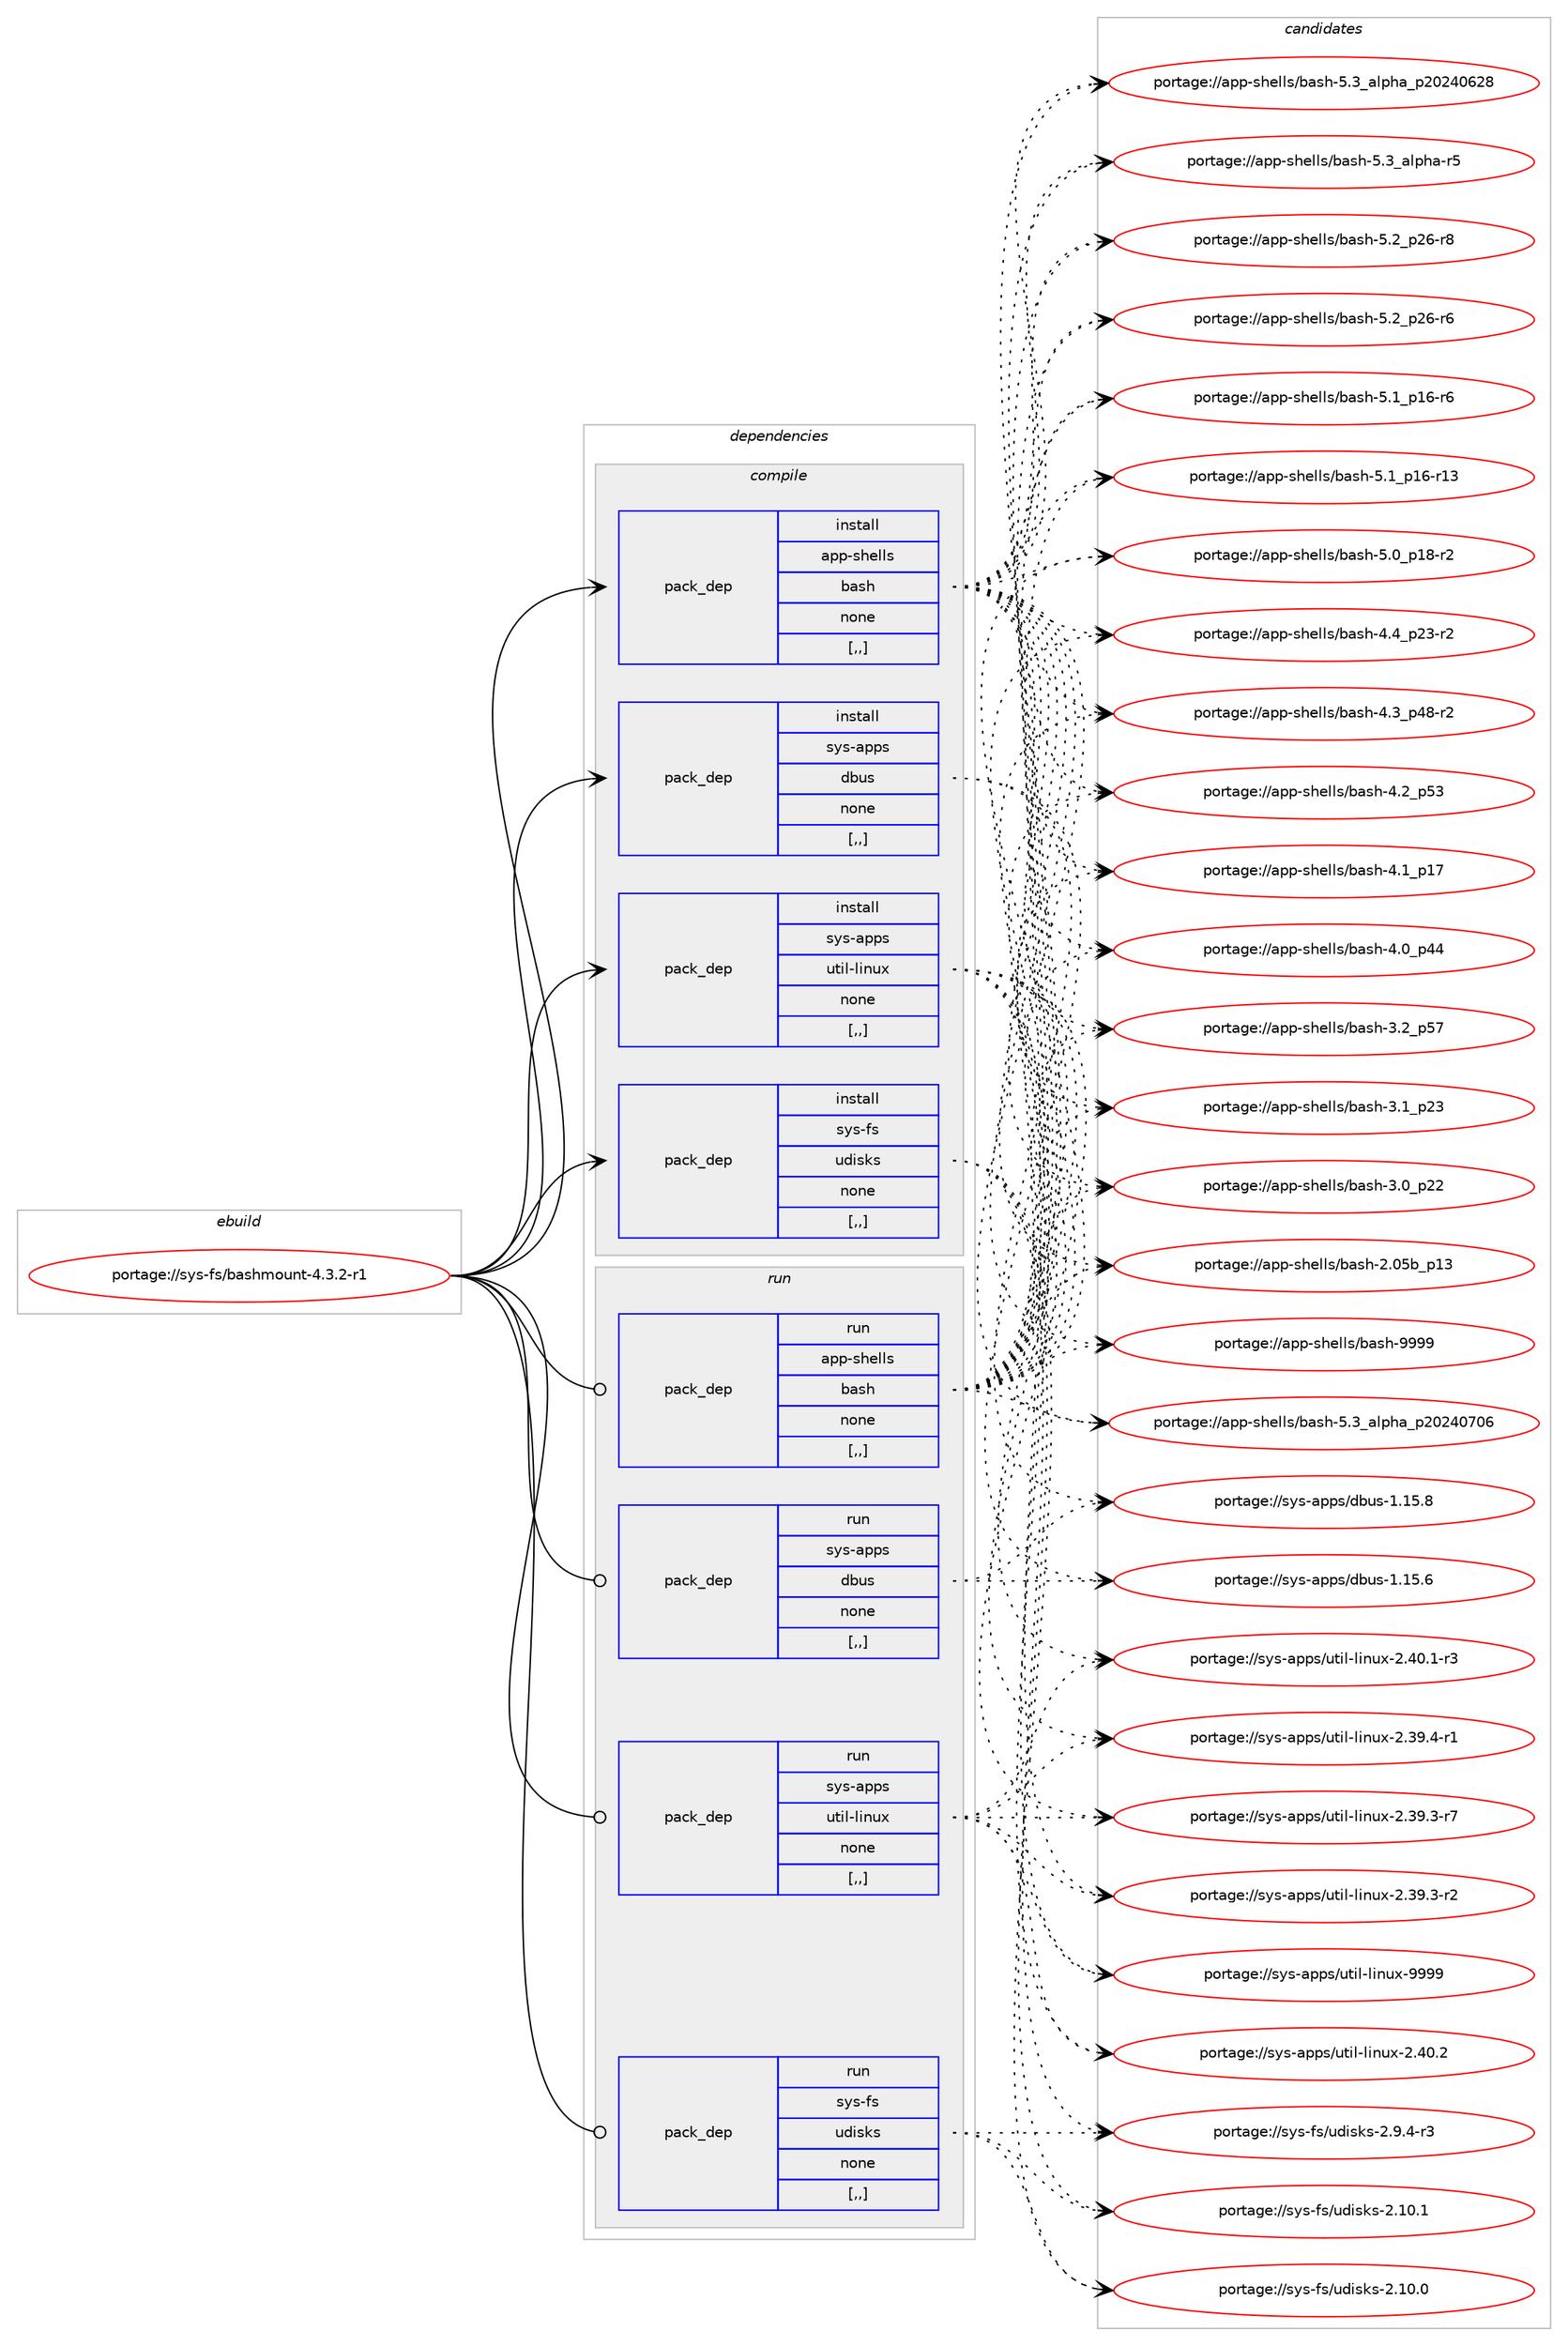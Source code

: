 digraph prolog {

# *************
# Graph options
# *************

newrank=true;
concentrate=true;
compound=true;
graph [rankdir=LR,fontname=Helvetica,fontsize=10,ranksep=1.5];#, ranksep=2.5, nodesep=0.2];
edge  [arrowhead=vee];
node  [fontname=Helvetica,fontsize=10];

# **********
# The ebuild
# **********

subgraph cluster_leftcol {
color=gray;
rank=same;
label=<<i>ebuild</i>>;
id [label="portage://sys-fs/bashmount-4.3.2-r1", color=red, width=4, href="../sys-fs/bashmount-4.3.2-r1.svg"];
}

# ****************
# The dependencies
# ****************

subgraph cluster_midcol {
color=gray;
label=<<i>dependencies</i>>;
subgraph cluster_compile {
fillcolor="#eeeeee";
style=filled;
label=<<i>compile</i>>;
subgraph pack314659 {
dependency433115 [label=<<TABLE BORDER="0" CELLBORDER="1" CELLSPACING="0" CELLPADDING="4" WIDTH="220"><TR><TD ROWSPAN="6" CELLPADDING="30">pack_dep</TD></TR><TR><TD WIDTH="110">install</TD></TR><TR><TD>app-shells</TD></TR><TR><TD>bash</TD></TR><TR><TD>none</TD></TR><TR><TD>[,,]</TD></TR></TABLE>>, shape=none, color=blue];
}
id:e -> dependency433115:w [weight=20,style="solid",arrowhead="vee"];
subgraph pack314660 {
dependency433116 [label=<<TABLE BORDER="0" CELLBORDER="1" CELLSPACING="0" CELLPADDING="4" WIDTH="220"><TR><TD ROWSPAN="6" CELLPADDING="30">pack_dep</TD></TR><TR><TD WIDTH="110">install</TD></TR><TR><TD>sys-apps</TD></TR><TR><TD>dbus</TD></TR><TR><TD>none</TD></TR><TR><TD>[,,]</TD></TR></TABLE>>, shape=none, color=blue];
}
id:e -> dependency433116:w [weight=20,style="solid",arrowhead="vee"];
subgraph pack314661 {
dependency433117 [label=<<TABLE BORDER="0" CELLBORDER="1" CELLSPACING="0" CELLPADDING="4" WIDTH="220"><TR><TD ROWSPAN="6" CELLPADDING="30">pack_dep</TD></TR><TR><TD WIDTH="110">install</TD></TR><TR><TD>sys-apps</TD></TR><TR><TD>util-linux</TD></TR><TR><TD>none</TD></TR><TR><TD>[,,]</TD></TR></TABLE>>, shape=none, color=blue];
}
id:e -> dependency433117:w [weight=20,style="solid",arrowhead="vee"];
subgraph pack314662 {
dependency433118 [label=<<TABLE BORDER="0" CELLBORDER="1" CELLSPACING="0" CELLPADDING="4" WIDTH="220"><TR><TD ROWSPAN="6" CELLPADDING="30">pack_dep</TD></TR><TR><TD WIDTH="110">install</TD></TR><TR><TD>sys-fs</TD></TR><TR><TD>udisks</TD></TR><TR><TD>none</TD></TR><TR><TD>[,,]</TD></TR></TABLE>>, shape=none, color=blue];
}
id:e -> dependency433118:w [weight=20,style="solid",arrowhead="vee"];
}
subgraph cluster_compileandrun {
fillcolor="#eeeeee";
style=filled;
label=<<i>compile and run</i>>;
}
subgraph cluster_run {
fillcolor="#eeeeee";
style=filled;
label=<<i>run</i>>;
subgraph pack314663 {
dependency433119 [label=<<TABLE BORDER="0" CELLBORDER="1" CELLSPACING="0" CELLPADDING="4" WIDTH="220"><TR><TD ROWSPAN="6" CELLPADDING="30">pack_dep</TD></TR><TR><TD WIDTH="110">run</TD></TR><TR><TD>app-shells</TD></TR><TR><TD>bash</TD></TR><TR><TD>none</TD></TR><TR><TD>[,,]</TD></TR></TABLE>>, shape=none, color=blue];
}
id:e -> dependency433119:w [weight=20,style="solid",arrowhead="odot"];
subgraph pack314664 {
dependency433120 [label=<<TABLE BORDER="0" CELLBORDER="1" CELLSPACING="0" CELLPADDING="4" WIDTH="220"><TR><TD ROWSPAN="6" CELLPADDING="30">pack_dep</TD></TR><TR><TD WIDTH="110">run</TD></TR><TR><TD>sys-apps</TD></TR><TR><TD>dbus</TD></TR><TR><TD>none</TD></TR><TR><TD>[,,]</TD></TR></TABLE>>, shape=none, color=blue];
}
id:e -> dependency433120:w [weight=20,style="solid",arrowhead="odot"];
subgraph pack314665 {
dependency433121 [label=<<TABLE BORDER="0" CELLBORDER="1" CELLSPACING="0" CELLPADDING="4" WIDTH="220"><TR><TD ROWSPAN="6" CELLPADDING="30">pack_dep</TD></TR><TR><TD WIDTH="110">run</TD></TR><TR><TD>sys-apps</TD></TR><TR><TD>util-linux</TD></TR><TR><TD>none</TD></TR><TR><TD>[,,]</TD></TR></TABLE>>, shape=none, color=blue];
}
id:e -> dependency433121:w [weight=20,style="solid",arrowhead="odot"];
subgraph pack314666 {
dependency433122 [label=<<TABLE BORDER="0" CELLBORDER="1" CELLSPACING="0" CELLPADDING="4" WIDTH="220"><TR><TD ROWSPAN="6" CELLPADDING="30">pack_dep</TD></TR><TR><TD WIDTH="110">run</TD></TR><TR><TD>sys-fs</TD></TR><TR><TD>udisks</TD></TR><TR><TD>none</TD></TR><TR><TD>[,,]</TD></TR></TABLE>>, shape=none, color=blue];
}
id:e -> dependency433122:w [weight=20,style="solid",arrowhead="odot"];
}
}

# **************
# The candidates
# **************

subgraph cluster_choices {
rank=same;
color=gray;
label=<<i>candidates</i>>;

subgraph choice314659 {
color=black;
nodesep=1;
choice97112112451151041011081081154798971151044557575757 [label="portage://app-shells/bash-9999", color=red, width=4,href="../app-shells/bash-9999.svg"];
choice971121124511510410110810811547989711510445534651959710811210497951125048505248554854 [label="portage://app-shells/bash-5.3_alpha_p20240706", color=red, width=4,href="../app-shells/bash-5.3_alpha_p20240706.svg"];
choice971121124511510410110810811547989711510445534651959710811210497951125048505248545056 [label="portage://app-shells/bash-5.3_alpha_p20240628", color=red, width=4,href="../app-shells/bash-5.3_alpha_p20240628.svg"];
choice9711211245115104101108108115479897115104455346519597108112104974511453 [label="portage://app-shells/bash-5.3_alpha-r5", color=red, width=4,href="../app-shells/bash-5.3_alpha-r5.svg"];
choice9711211245115104101108108115479897115104455346509511250544511456 [label="portage://app-shells/bash-5.2_p26-r8", color=red, width=4,href="../app-shells/bash-5.2_p26-r8.svg"];
choice9711211245115104101108108115479897115104455346509511250544511454 [label="portage://app-shells/bash-5.2_p26-r6", color=red, width=4,href="../app-shells/bash-5.2_p26-r6.svg"];
choice9711211245115104101108108115479897115104455346499511249544511454 [label="portage://app-shells/bash-5.1_p16-r6", color=red, width=4,href="../app-shells/bash-5.1_p16-r6.svg"];
choice971121124511510410110810811547989711510445534649951124954451144951 [label="portage://app-shells/bash-5.1_p16-r13", color=red, width=4,href="../app-shells/bash-5.1_p16-r13.svg"];
choice9711211245115104101108108115479897115104455346489511249564511450 [label="portage://app-shells/bash-5.0_p18-r2", color=red, width=4,href="../app-shells/bash-5.0_p18-r2.svg"];
choice9711211245115104101108108115479897115104455246529511250514511450 [label="portage://app-shells/bash-4.4_p23-r2", color=red, width=4,href="../app-shells/bash-4.4_p23-r2.svg"];
choice9711211245115104101108108115479897115104455246519511252564511450 [label="portage://app-shells/bash-4.3_p48-r2", color=red, width=4,href="../app-shells/bash-4.3_p48-r2.svg"];
choice971121124511510410110810811547989711510445524650951125351 [label="portage://app-shells/bash-4.2_p53", color=red, width=4,href="../app-shells/bash-4.2_p53.svg"];
choice971121124511510410110810811547989711510445524649951124955 [label="portage://app-shells/bash-4.1_p17", color=red, width=4,href="../app-shells/bash-4.1_p17.svg"];
choice971121124511510410110810811547989711510445524648951125252 [label="portage://app-shells/bash-4.0_p44", color=red, width=4,href="../app-shells/bash-4.0_p44.svg"];
choice971121124511510410110810811547989711510445514650951125355 [label="portage://app-shells/bash-3.2_p57", color=red, width=4,href="../app-shells/bash-3.2_p57.svg"];
choice971121124511510410110810811547989711510445514649951125051 [label="portage://app-shells/bash-3.1_p23", color=red, width=4,href="../app-shells/bash-3.1_p23.svg"];
choice971121124511510410110810811547989711510445514648951125050 [label="portage://app-shells/bash-3.0_p22", color=red, width=4,href="../app-shells/bash-3.0_p22.svg"];
choice9711211245115104101108108115479897115104455046485398951124951 [label="portage://app-shells/bash-2.05b_p13", color=red, width=4,href="../app-shells/bash-2.05b_p13.svg"];
dependency433115:e -> choice97112112451151041011081081154798971151044557575757:w [style=dotted,weight="100"];
dependency433115:e -> choice971121124511510410110810811547989711510445534651959710811210497951125048505248554854:w [style=dotted,weight="100"];
dependency433115:e -> choice971121124511510410110810811547989711510445534651959710811210497951125048505248545056:w [style=dotted,weight="100"];
dependency433115:e -> choice9711211245115104101108108115479897115104455346519597108112104974511453:w [style=dotted,weight="100"];
dependency433115:e -> choice9711211245115104101108108115479897115104455346509511250544511456:w [style=dotted,weight="100"];
dependency433115:e -> choice9711211245115104101108108115479897115104455346509511250544511454:w [style=dotted,weight="100"];
dependency433115:e -> choice9711211245115104101108108115479897115104455346499511249544511454:w [style=dotted,weight="100"];
dependency433115:e -> choice971121124511510410110810811547989711510445534649951124954451144951:w [style=dotted,weight="100"];
dependency433115:e -> choice9711211245115104101108108115479897115104455346489511249564511450:w [style=dotted,weight="100"];
dependency433115:e -> choice9711211245115104101108108115479897115104455246529511250514511450:w [style=dotted,weight="100"];
dependency433115:e -> choice9711211245115104101108108115479897115104455246519511252564511450:w [style=dotted,weight="100"];
dependency433115:e -> choice971121124511510410110810811547989711510445524650951125351:w [style=dotted,weight="100"];
dependency433115:e -> choice971121124511510410110810811547989711510445524649951124955:w [style=dotted,weight="100"];
dependency433115:e -> choice971121124511510410110810811547989711510445524648951125252:w [style=dotted,weight="100"];
dependency433115:e -> choice971121124511510410110810811547989711510445514650951125355:w [style=dotted,weight="100"];
dependency433115:e -> choice971121124511510410110810811547989711510445514649951125051:w [style=dotted,weight="100"];
dependency433115:e -> choice971121124511510410110810811547989711510445514648951125050:w [style=dotted,weight="100"];
dependency433115:e -> choice9711211245115104101108108115479897115104455046485398951124951:w [style=dotted,weight="100"];
}
subgraph choice314660 {
color=black;
nodesep=1;
choice1151211154597112112115471009811711545494649534656 [label="portage://sys-apps/dbus-1.15.8", color=red, width=4,href="../sys-apps/dbus-1.15.8.svg"];
choice1151211154597112112115471009811711545494649534654 [label="portage://sys-apps/dbus-1.15.6", color=red, width=4,href="../sys-apps/dbus-1.15.6.svg"];
dependency433116:e -> choice1151211154597112112115471009811711545494649534656:w [style=dotted,weight="100"];
dependency433116:e -> choice1151211154597112112115471009811711545494649534654:w [style=dotted,weight="100"];
}
subgraph choice314661 {
color=black;
nodesep=1;
choice115121115459711211211547117116105108451081051101171204557575757 [label="portage://sys-apps/util-linux-9999", color=red, width=4,href="../sys-apps/util-linux-9999.svg"];
choice1151211154597112112115471171161051084510810511011712045504652484650 [label="portage://sys-apps/util-linux-2.40.2", color=red, width=4,href="../sys-apps/util-linux-2.40.2.svg"];
choice11512111545971121121154711711610510845108105110117120455046524846494511451 [label="portage://sys-apps/util-linux-2.40.1-r3", color=red, width=4,href="../sys-apps/util-linux-2.40.1-r3.svg"];
choice11512111545971121121154711711610510845108105110117120455046515746524511449 [label="portage://sys-apps/util-linux-2.39.4-r1", color=red, width=4,href="../sys-apps/util-linux-2.39.4-r1.svg"];
choice11512111545971121121154711711610510845108105110117120455046515746514511455 [label="portage://sys-apps/util-linux-2.39.3-r7", color=red, width=4,href="../sys-apps/util-linux-2.39.3-r7.svg"];
choice11512111545971121121154711711610510845108105110117120455046515746514511450 [label="portage://sys-apps/util-linux-2.39.3-r2", color=red, width=4,href="../sys-apps/util-linux-2.39.3-r2.svg"];
dependency433117:e -> choice115121115459711211211547117116105108451081051101171204557575757:w [style=dotted,weight="100"];
dependency433117:e -> choice1151211154597112112115471171161051084510810511011712045504652484650:w [style=dotted,weight="100"];
dependency433117:e -> choice11512111545971121121154711711610510845108105110117120455046524846494511451:w [style=dotted,weight="100"];
dependency433117:e -> choice11512111545971121121154711711610510845108105110117120455046515746524511449:w [style=dotted,weight="100"];
dependency433117:e -> choice11512111545971121121154711711610510845108105110117120455046515746514511455:w [style=dotted,weight="100"];
dependency433117:e -> choice11512111545971121121154711711610510845108105110117120455046515746514511450:w [style=dotted,weight="100"];
}
subgraph choice314662 {
color=black;
nodesep=1;
choice115121115451021154711710010511510711545504649484649 [label="portage://sys-fs/udisks-2.10.1", color=red, width=4,href="../sys-fs/udisks-2.10.1.svg"];
choice115121115451021154711710010511510711545504649484648 [label="portage://sys-fs/udisks-2.10.0", color=red, width=4,href="../sys-fs/udisks-2.10.0.svg"];
choice11512111545102115471171001051151071154550465746524511451 [label="portage://sys-fs/udisks-2.9.4-r3", color=red, width=4,href="../sys-fs/udisks-2.9.4-r3.svg"];
dependency433118:e -> choice115121115451021154711710010511510711545504649484649:w [style=dotted,weight="100"];
dependency433118:e -> choice115121115451021154711710010511510711545504649484648:w [style=dotted,weight="100"];
dependency433118:e -> choice11512111545102115471171001051151071154550465746524511451:w [style=dotted,weight="100"];
}
subgraph choice314663 {
color=black;
nodesep=1;
choice97112112451151041011081081154798971151044557575757 [label="portage://app-shells/bash-9999", color=red, width=4,href="../app-shells/bash-9999.svg"];
choice971121124511510410110810811547989711510445534651959710811210497951125048505248554854 [label="portage://app-shells/bash-5.3_alpha_p20240706", color=red, width=4,href="../app-shells/bash-5.3_alpha_p20240706.svg"];
choice971121124511510410110810811547989711510445534651959710811210497951125048505248545056 [label="portage://app-shells/bash-5.3_alpha_p20240628", color=red, width=4,href="../app-shells/bash-5.3_alpha_p20240628.svg"];
choice9711211245115104101108108115479897115104455346519597108112104974511453 [label="portage://app-shells/bash-5.3_alpha-r5", color=red, width=4,href="../app-shells/bash-5.3_alpha-r5.svg"];
choice9711211245115104101108108115479897115104455346509511250544511456 [label="portage://app-shells/bash-5.2_p26-r8", color=red, width=4,href="../app-shells/bash-5.2_p26-r8.svg"];
choice9711211245115104101108108115479897115104455346509511250544511454 [label="portage://app-shells/bash-5.2_p26-r6", color=red, width=4,href="../app-shells/bash-5.2_p26-r6.svg"];
choice9711211245115104101108108115479897115104455346499511249544511454 [label="portage://app-shells/bash-5.1_p16-r6", color=red, width=4,href="../app-shells/bash-5.1_p16-r6.svg"];
choice971121124511510410110810811547989711510445534649951124954451144951 [label="portage://app-shells/bash-5.1_p16-r13", color=red, width=4,href="../app-shells/bash-5.1_p16-r13.svg"];
choice9711211245115104101108108115479897115104455346489511249564511450 [label="portage://app-shells/bash-5.0_p18-r2", color=red, width=4,href="../app-shells/bash-5.0_p18-r2.svg"];
choice9711211245115104101108108115479897115104455246529511250514511450 [label="portage://app-shells/bash-4.4_p23-r2", color=red, width=4,href="../app-shells/bash-4.4_p23-r2.svg"];
choice9711211245115104101108108115479897115104455246519511252564511450 [label="portage://app-shells/bash-4.3_p48-r2", color=red, width=4,href="../app-shells/bash-4.3_p48-r2.svg"];
choice971121124511510410110810811547989711510445524650951125351 [label="portage://app-shells/bash-4.2_p53", color=red, width=4,href="../app-shells/bash-4.2_p53.svg"];
choice971121124511510410110810811547989711510445524649951124955 [label="portage://app-shells/bash-4.1_p17", color=red, width=4,href="../app-shells/bash-4.1_p17.svg"];
choice971121124511510410110810811547989711510445524648951125252 [label="portage://app-shells/bash-4.0_p44", color=red, width=4,href="../app-shells/bash-4.0_p44.svg"];
choice971121124511510410110810811547989711510445514650951125355 [label="portage://app-shells/bash-3.2_p57", color=red, width=4,href="../app-shells/bash-3.2_p57.svg"];
choice971121124511510410110810811547989711510445514649951125051 [label="portage://app-shells/bash-3.1_p23", color=red, width=4,href="../app-shells/bash-3.1_p23.svg"];
choice971121124511510410110810811547989711510445514648951125050 [label="portage://app-shells/bash-3.0_p22", color=red, width=4,href="../app-shells/bash-3.0_p22.svg"];
choice9711211245115104101108108115479897115104455046485398951124951 [label="portage://app-shells/bash-2.05b_p13", color=red, width=4,href="../app-shells/bash-2.05b_p13.svg"];
dependency433119:e -> choice97112112451151041011081081154798971151044557575757:w [style=dotted,weight="100"];
dependency433119:e -> choice971121124511510410110810811547989711510445534651959710811210497951125048505248554854:w [style=dotted,weight="100"];
dependency433119:e -> choice971121124511510410110810811547989711510445534651959710811210497951125048505248545056:w [style=dotted,weight="100"];
dependency433119:e -> choice9711211245115104101108108115479897115104455346519597108112104974511453:w [style=dotted,weight="100"];
dependency433119:e -> choice9711211245115104101108108115479897115104455346509511250544511456:w [style=dotted,weight="100"];
dependency433119:e -> choice9711211245115104101108108115479897115104455346509511250544511454:w [style=dotted,weight="100"];
dependency433119:e -> choice9711211245115104101108108115479897115104455346499511249544511454:w [style=dotted,weight="100"];
dependency433119:e -> choice971121124511510410110810811547989711510445534649951124954451144951:w [style=dotted,weight="100"];
dependency433119:e -> choice9711211245115104101108108115479897115104455346489511249564511450:w [style=dotted,weight="100"];
dependency433119:e -> choice9711211245115104101108108115479897115104455246529511250514511450:w [style=dotted,weight="100"];
dependency433119:e -> choice9711211245115104101108108115479897115104455246519511252564511450:w [style=dotted,weight="100"];
dependency433119:e -> choice971121124511510410110810811547989711510445524650951125351:w [style=dotted,weight="100"];
dependency433119:e -> choice971121124511510410110810811547989711510445524649951124955:w [style=dotted,weight="100"];
dependency433119:e -> choice971121124511510410110810811547989711510445524648951125252:w [style=dotted,weight="100"];
dependency433119:e -> choice971121124511510410110810811547989711510445514650951125355:w [style=dotted,weight="100"];
dependency433119:e -> choice971121124511510410110810811547989711510445514649951125051:w [style=dotted,weight="100"];
dependency433119:e -> choice971121124511510410110810811547989711510445514648951125050:w [style=dotted,weight="100"];
dependency433119:e -> choice9711211245115104101108108115479897115104455046485398951124951:w [style=dotted,weight="100"];
}
subgraph choice314664 {
color=black;
nodesep=1;
choice1151211154597112112115471009811711545494649534656 [label="portage://sys-apps/dbus-1.15.8", color=red, width=4,href="../sys-apps/dbus-1.15.8.svg"];
choice1151211154597112112115471009811711545494649534654 [label="portage://sys-apps/dbus-1.15.6", color=red, width=4,href="../sys-apps/dbus-1.15.6.svg"];
dependency433120:e -> choice1151211154597112112115471009811711545494649534656:w [style=dotted,weight="100"];
dependency433120:e -> choice1151211154597112112115471009811711545494649534654:w [style=dotted,weight="100"];
}
subgraph choice314665 {
color=black;
nodesep=1;
choice115121115459711211211547117116105108451081051101171204557575757 [label="portage://sys-apps/util-linux-9999", color=red, width=4,href="../sys-apps/util-linux-9999.svg"];
choice1151211154597112112115471171161051084510810511011712045504652484650 [label="portage://sys-apps/util-linux-2.40.2", color=red, width=4,href="../sys-apps/util-linux-2.40.2.svg"];
choice11512111545971121121154711711610510845108105110117120455046524846494511451 [label="portage://sys-apps/util-linux-2.40.1-r3", color=red, width=4,href="../sys-apps/util-linux-2.40.1-r3.svg"];
choice11512111545971121121154711711610510845108105110117120455046515746524511449 [label="portage://sys-apps/util-linux-2.39.4-r1", color=red, width=4,href="../sys-apps/util-linux-2.39.4-r1.svg"];
choice11512111545971121121154711711610510845108105110117120455046515746514511455 [label="portage://sys-apps/util-linux-2.39.3-r7", color=red, width=4,href="../sys-apps/util-linux-2.39.3-r7.svg"];
choice11512111545971121121154711711610510845108105110117120455046515746514511450 [label="portage://sys-apps/util-linux-2.39.3-r2", color=red, width=4,href="../sys-apps/util-linux-2.39.3-r2.svg"];
dependency433121:e -> choice115121115459711211211547117116105108451081051101171204557575757:w [style=dotted,weight="100"];
dependency433121:e -> choice1151211154597112112115471171161051084510810511011712045504652484650:w [style=dotted,weight="100"];
dependency433121:e -> choice11512111545971121121154711711610510845108105110117120455046524846494511451:w [style=dotted,weight="100"];
dependency433121:e -> choice11512111545971121121154711711610510845108105110117120455046515746524511449:w [style=dotted,weight="100"];
dependency433121:e -> choice11512111545971121121154711711610510845108105110117120455046515746514511455:w [style=dotted,weight="100"];
dependency433121:e -> choice11512111545971121121154711711610510845108105110117120455046515746514511450:w [style=dotted,weight="100"];
}
subgraph choice314666 {
color=black;
nodesep=1;
choice115121115451021154711710010511510711545504649484649 [label="portage://sys-fs/udisks-2.10.1", color=red, width=4,href="../sys-fs/udisks-2.10.1.svg"];
choice115121115451021154711710010511510711545504649484648 [label="portage://sys-fs/udisks-2.10.0", color=red, width=4,href="../sys-fs/udisks-2.10.0.svg"];
choice11512111545102115471171001051151071154550465746524511451 [label="portage://sys-fs/udisks-2.9.4-r3", color=red, width=4,href="../sys-fs/udisks-2.9.4-r3.svg"];
dependency433122:e -> choice115121115451021154711710010511510711545504649484649:w [style=dotted,weight="100"];
dependency433122:e -> choice115121115451021154711710010511510711545504649484648:w [style=dotted,weight="100"];
dependency433122:e -> choice11512111545102115471171001051151071154550465746524511451:w [style=dotted,weight="100"];
}
}

}
